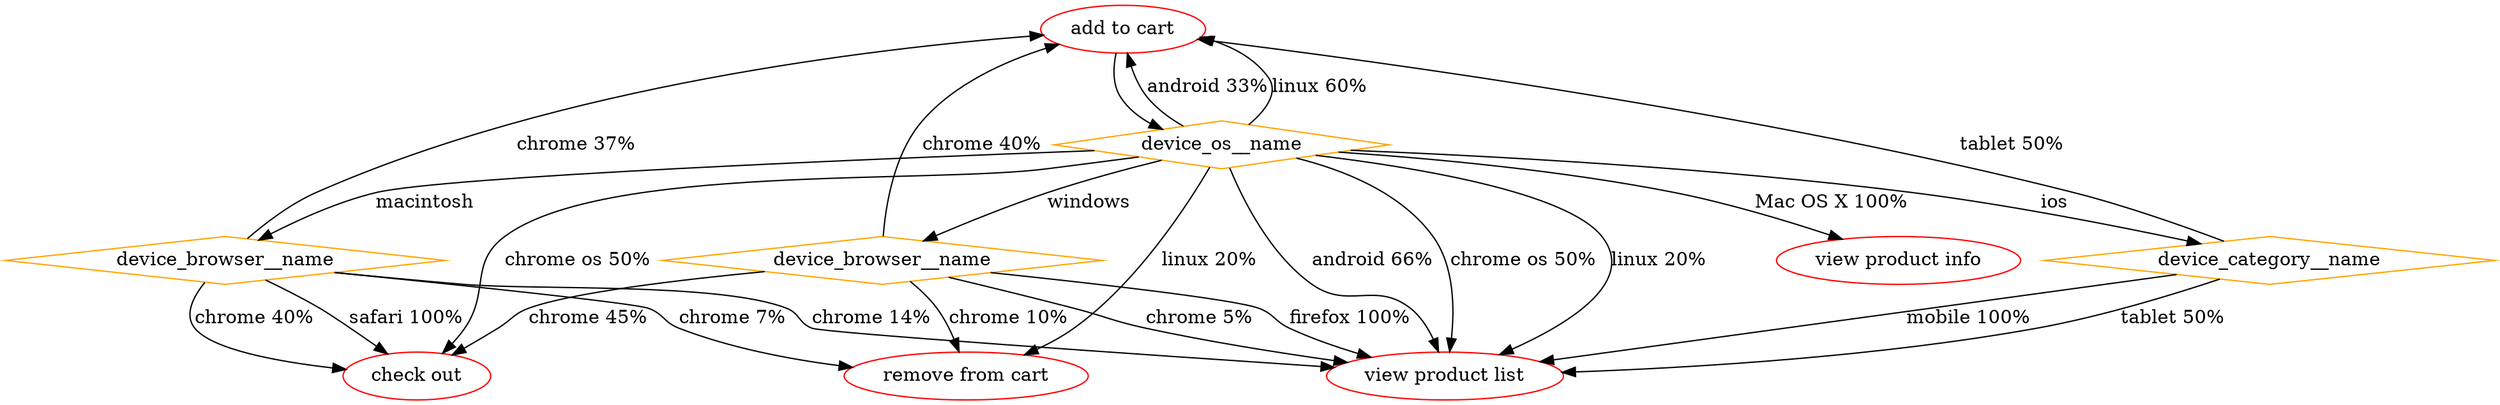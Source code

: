 digraph {
	"add to cart" [label="add to cart" color=red shape=oval]
	node10 [label=device_os__name color=orange shape=diamond]
	"add to cart" -> node10 [label=""]
	node10 -> node7 [label=macintosh]
	node7 [label=device_browser__name color=orange shape=diamond]
	node7 -> "check out" [label="safari 100%"]
	"check out" [label="check out" color=red shape=oval]
	node7 -> "view product list" [label="chrome 14%"]
	"view product list" [label="view product list" color=red shape=oval]
	node7 -> "add to cart" [label="chrome 37%"]
	"add to cart" [label="add to cart" color=red shape=oval]
	node7 -> "check out" [label="chrome 40%"]
	"check out" [label="check out" color=red shape=oval]
	node7 -> "remove from cart" [label="chrome 7%"]
	"remove from cart" [label="remove from cart" color=red shape=oval]
	node10 -> node8 [label=ios]
	node8 [label=device_category__name color=orange shape=diamond]
	node8 -> "view product list" [label="mobile 100%"]
	"view product list" [label="view product list" color=red shape=oval]
	node8 -> "add to cart" [label="tablet 50%"]
	"add to cart" [label="add to cart" color=red shape=oval]
	node8 -> "view product list" [label="tablet 50%"]
	"view product list" [label="view product list" color=red shape=oval]
	node10 -> "add to cart" [label="android 33%"]
	"add to cart" [label="add to cart" color=red shape=oval]
	node10 -> "view product list" [label="android 66%"]
	"view product list" [label="view product list" color=red shape=oval]
	node10 -> "check out" [label="chrome os 50%"]
	"check out" [label="check out" color=red shape=oval]
	node10 -> "view product list" [label="chrome os 50%"]
	"view product list" [label="view product list" color=red shape=oval]
	node10 -> "view product info" [label="Mac OS X 100%"]
	"view product info" [label="view product info" color=red shape=oval]
	node10 -> node9 [label=windows]
	node9 [label=device_browser__name color=orange shape=diamond]
	node9 -> "view product list" [label="firefox 100%"]
	"view product list" [label="view product list" color=red shape=oval]
	node9 -> "check out" [label="chrome 45%"]
	"check out" [label="check out" color=red shape=oval]
	node9 -> "add to cart" [label="chrome 40%"]
	"add to cart" [label="add to cart" color=red shape=oval]
	node9 -> "remove from cart" [label="chrome 10%"]
	"remove from cart" [label="remove from cart" color=red shape=oval]
	node9 -> "view product list" [label="chrome 5%"]
	"view product list" [label="view product list" color=red shape=oval]
	node10 -> "view product list" [label="linux 20%"]
	"view product list" [label="view product list" color=red shape=oval]
	node10 -> "remove from cart" [label="linux 20%"]
	"remove from cart" [label="remove from cart" color=red shape=oval]
	node10 -> "add to cart" [label="linux 60%"]
	"add to cart" [label="add to cart" color=red shape=oval]
}
